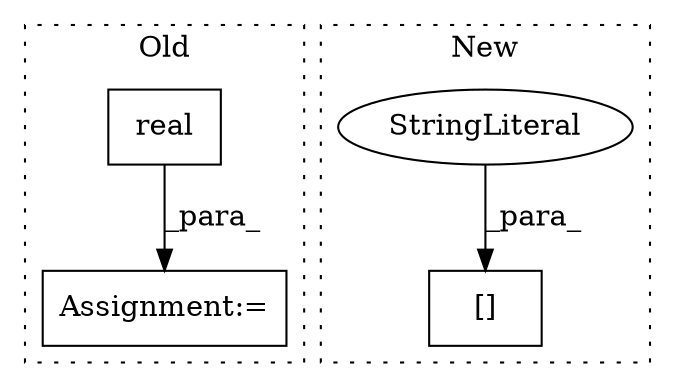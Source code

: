 digraph G {
subgraph cluster0 {
1 [label="real" a="32" s="1667,1678" l="5,1" shape="box"];
3 [label="Assignment:=" a="7" s="1660" l="1" shape="box"];
label = "Old";
style="dotted";
}
subgraph cluster1 {
2 [label="[]" a="2" s="1660,1685" l="7,1" shape="box"];
4 [label="StringLiteral" a="45" s="1667" l="18" shape="ellipse"];
label = "New";
style="dotted";
}
1 -> 3 [label="_para_"];
4 -> 2 [label="_para_"];
}